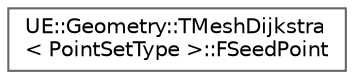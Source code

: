 digraph "Graphical Class Hierarchy"
{
 // INTERACTIVE_SVG=YES
 // LATEX_PDF_SIZE
  bgcolor="transparent";
  edge [fontname=Helvetica,fontsize=10,labelfontname=Helvetica,labelfontsize=10];
  node [fontname=Helvetica,fontsize=10,shape=box,height=0.2,width=0.4];
  rankdir="LR";
  Node0 [id="Node000000",label="UE::Geometry::TMeshDijkstra\l\< PointSetType \>::FSeedPoint",height=0.2,width=0.4,color="grey40", fillcolor="white", style="filled",URL="$d1/dbe/structUE_1_1Geometry_1_1TMeshDijkstra_1_1FSeedPoint.html",tooltip="FSeedPoint defines a seed point passed to the various compute methods below."];
}
